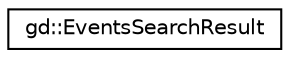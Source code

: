 digraph "Graphical Class Hierarchy"
{
  edge [fontname="Helvetica",fontsize="10",labelfontname="Helvetica",labelfontsize="10"];
  node [fontname="Helvetica",fontsize="10",shape=record];
  rankdir="LR";
  Node1 [label="gd::EventsSearchResult",height=0.2,width=0.4,color="black", fillcolor="white", style="filled",URL="$classgd_1_1_events_search_result.html",tooltip="Class used to return result when calling EventsRefactorer::SearchInEvents. "];
}
